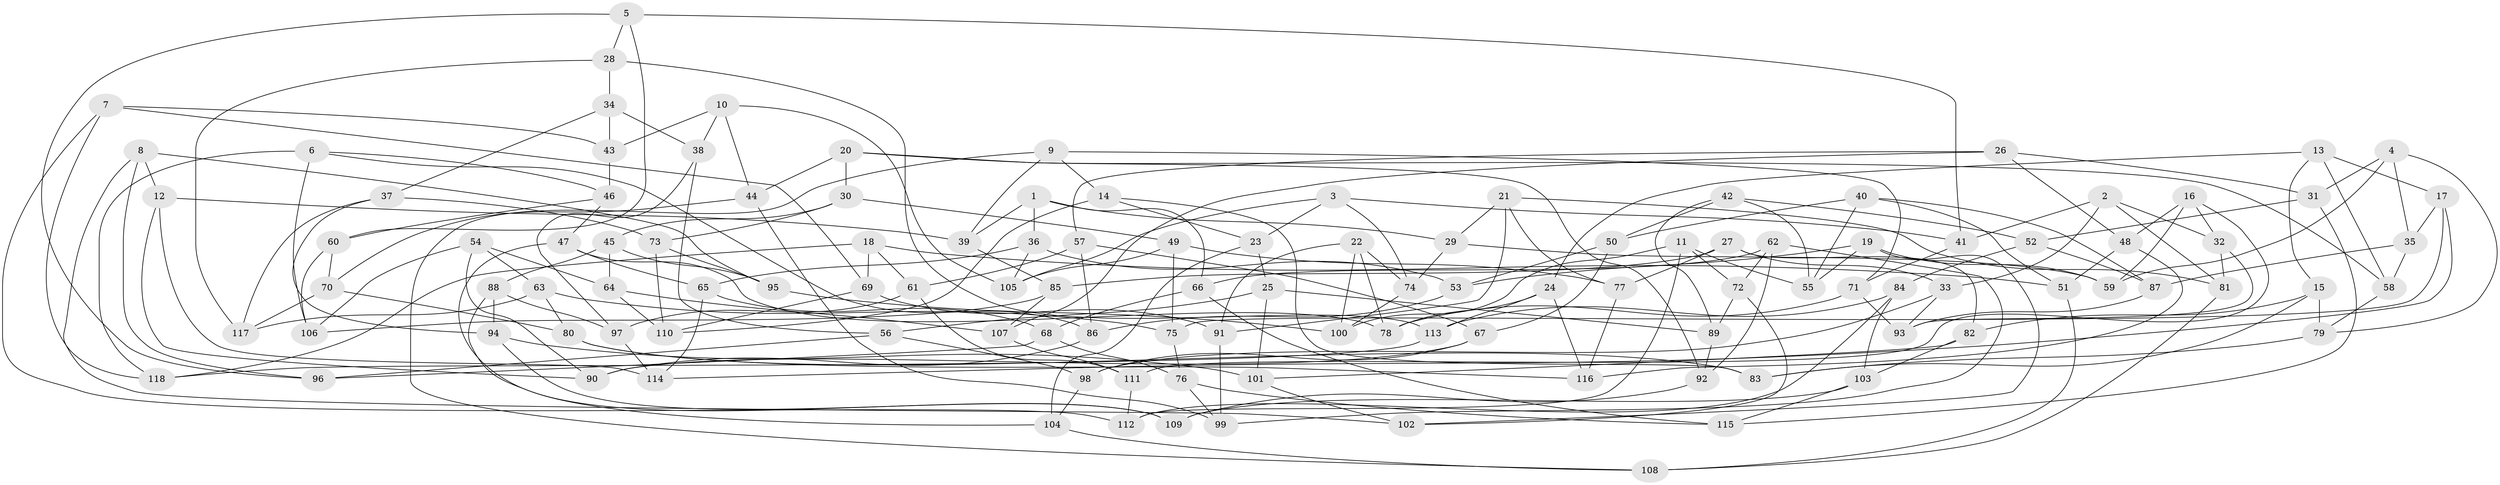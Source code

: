 // coarse degree distribution, {4: 0.4375, 10: 0.14583333333333334, 6: 0.041666666666666664, 8: 0.0625, 11: 0.0625, 5: 0.041666666666666664, 7: 0.020833333333333332, 9: 0.041666666666666664, 3: 0.125, 12: 0.020833333333333332}
// Generated by graph-tools (version 1.1) at 2025/53/03/04/25 22:53:59]
// undirected, 118 vertices, 236 edges
graph export_dot {
  node [color=gray90,style=filled];
  1;
  2;
  3;
  4;
  5;
  6;
  7;
  8;
  9;
  10;
  11;
  12;
  13;
  14;
  15;
  16;
  17;
  18;
  19;
  20;
  21;
  22;
  23;
  24;
  25;
  26;
  27;
  28;
  29;
  30;
  31;
  32;
  33;
  34;
  35;
  36;
  37;
  38;
  39;
  40;
  41;
  42;
  43;
  44;
  45;
  46;
  47;
  48;
  49;
  50;
  51;
  52;
  53;
  54;
  55;
  56;
  57;
  58;
  59;
  60;
  61;
  62;
  63;
  64;
  65;
  66;
  67;
  68;
  69;
  70;
  71;
  72;
  73;
  74;
  75;
  76;
  77;
  78;
  79;
  80;
  81;
  82;
  83;
  84;
  85;
  86;
  87;
  88;
  89;
  90;
  91;
  92;
  93;
  94;
  95;
  96;
  97;
  98;
  99;
  100;
  101;
  102;
  103;
  104;
  105;
  106;
  107;
  108;
  109;
  110;
  111;
  112;
  113;
  114;
  115;
  116;
  117;
  118;
  1 -- 36;
  1 -- 66;
  1 -- 39;
  1 -- 29;
  2 -- 81;
  2 -- 41;
  2 -- 32;
  2 -- 33;
  3 -- 41;
  3 -- 23;
  3 -- 105;
  3 -- 74;
  4 -- 79;
  4 -- 59;
  4 -- 31;
  4 -- 35;
  5 -- 60;
  5 -- 28;
  5 -- 41;
  5 -- 96;
  6 -- 46;
  6 -- 86;
  6 -- 106;
  6 -- 118;
  7 -- 69;
  7 -- 118;
  7 -- 43;
  7 -- 112;
  8 -- 12;
  8 -- 95;
  8 -- 102;
  8 -- 96;
  9 -- 71;
  9 -- 108;
  9 -- 39;
  9 -- 14;
  10 -- 43;
  10 -- 44;
  10 -- 38;
  10 -- 105;
  11 -- 100;
  11 -- 72;
  11 -- 55;
  11 -- 112;
  12 -- 39;
  12 -- 90;
  12 -- 114;
  13 -- 17;
  13 -- 58;
  13 -- 24;
  13 -- 15;
  14 -- 23;
  14 -- 110;
  14 -- 83;
  15 -- 79;
  15 -- 82;
  15 -- 83;
  16 -- 48;
  16 -- 59;
  16 -- 111;
  16 -- 32;
  17 -- 75;
  17 -- 35;
  17 -- 114;
  18 -- 69;
  18 -- 118;
  18 -- 61;
  18 -- 51;
  19 -- 102;
  19 -- 53;
  19 -- 59;
  19 -- 55;
  20 -- 58;
  20 -- 30;
  20 -- 44;
  20 -- 92;
  21 -- 81;
  21 -- 77;
  21 -- 91;
  21 -- 29;
  22 -- 74;
  22 -- 78;
  22 -- 100;
  22 -- 91;
  23 -- 104;
  23 -- 25;
  24 -- 78;
  24 -- 113;
  24 -- 116;
  25 -- 89;
  25 -- 101;
  25 -- 56;
  26 -- 57;
  26 -- 107;
  26 -- 31;
  26 -- 48;
  27 -- 33;
  27 -- 77;
  27 -- 82;
  27 -- 85;
  28 -- 117;
  28 -- 113;
  28 -- 34;
  29 -- 59;
  29 -- 74;
  30 -- 73;
  30 -- 49;
  30 -- 45;
  31 -- 115;
  31 -- 52;
  32 -- 81;
  32 -- 93;
  33 -- 93;
  33 -- 98;
  34 -- 43;
  34 -- 37;
  34 -- 38;
  35 -- 58;
  35 -- 87;
  36 -- 53;
  36 -- 105;
  36 -- 65;
  37 -- 117;
  37 -- 94;
  37 -- 73;
  38 -- 97;
  38 -- 56;
  39 -- 85;
  40 -- 55;
  40 -- 87;
  40 -- 51;
  40 -- 50;
  41 -- 71;
  42 -- 52;
  42 -- 89;
  42 -- 50;
  42 -- 55;
  43 -- 46;
  44 -- 70;
  44 -- 99;
  45 -- 88;
  45 -- 64;
  45 -- 95;
  46 -- 47;
  46 -- 60;
  47 -- 65;
  47 -- 109;
  47 -- 78;
  48 -- 51;
  48 -- 116;
  49 -- 105;
  49 -- 75;
  49 -- 77;
  50 -- 67;
  50 -- 53;
  51 -- 108;
  52 -- 87;
  52 -- 84;
  53 -- 86;
  54 -- 64;
  54 -- 106;
  54 -- 63;
  54 -- 90;
  56 -- 96;
  56 -- 98;
  57 -- 61;
  57 -- 67;
  57 -- 86;
  58 -- 79;
  60 -- 70;
  60 -- 106;
  61 -- 97;
  61 -- 111;
  62 -- 92;
  62 -- 99;
  62 -- 66;
  62 -- 72;
  63 -- 75;
  63 -- 80;
  63 -- 117;
  64 -- 110;
  64 -- 107;
  65 -- 68;
  65 -- 114;
  66 -- 68;
  66 -- 115;
  67 -- 98;
  67 -- 90;
  68 -- 96;
  68 -- 76;
  69 -- 91;
  69 -- 110;
  70 -- 80;
  70 -- 117;
  71 -- 93;
  71 -- 78;
  72 -- 102;
  72 -- 89;
  73 -- 95;
  73 -- 110;
  74 -- 100;
  75 -- 76;
  76 -- 99;
  76 -- 115;
  77 -- 116;
  79 -- 83;
  80 -- 83;
  80 -- 116;
  81 -- 108;
  82 -- 101;
  82 -- 103;
  84 -- 113;
  84 -- 112;
  84 -- 103;
  85 -- 106;
  85 -- 107;
  86 -- 90;
  87 -- 93;
  88 -- 97;
  88 -- 94;
  88 -- 104;
  89 -- 92;
  91 -- 99;
  92 -- 109;
  94 -- 109;
  94 -- 101;
  95 -- 100;
  97 -- 114;
  98 -- 104;
  101 -- 102;
  103 -- 115;
  103 -- 109;
  104 -- 108;
  107 -- 111;
  111 -- 112;
  113 -- 118;
}
